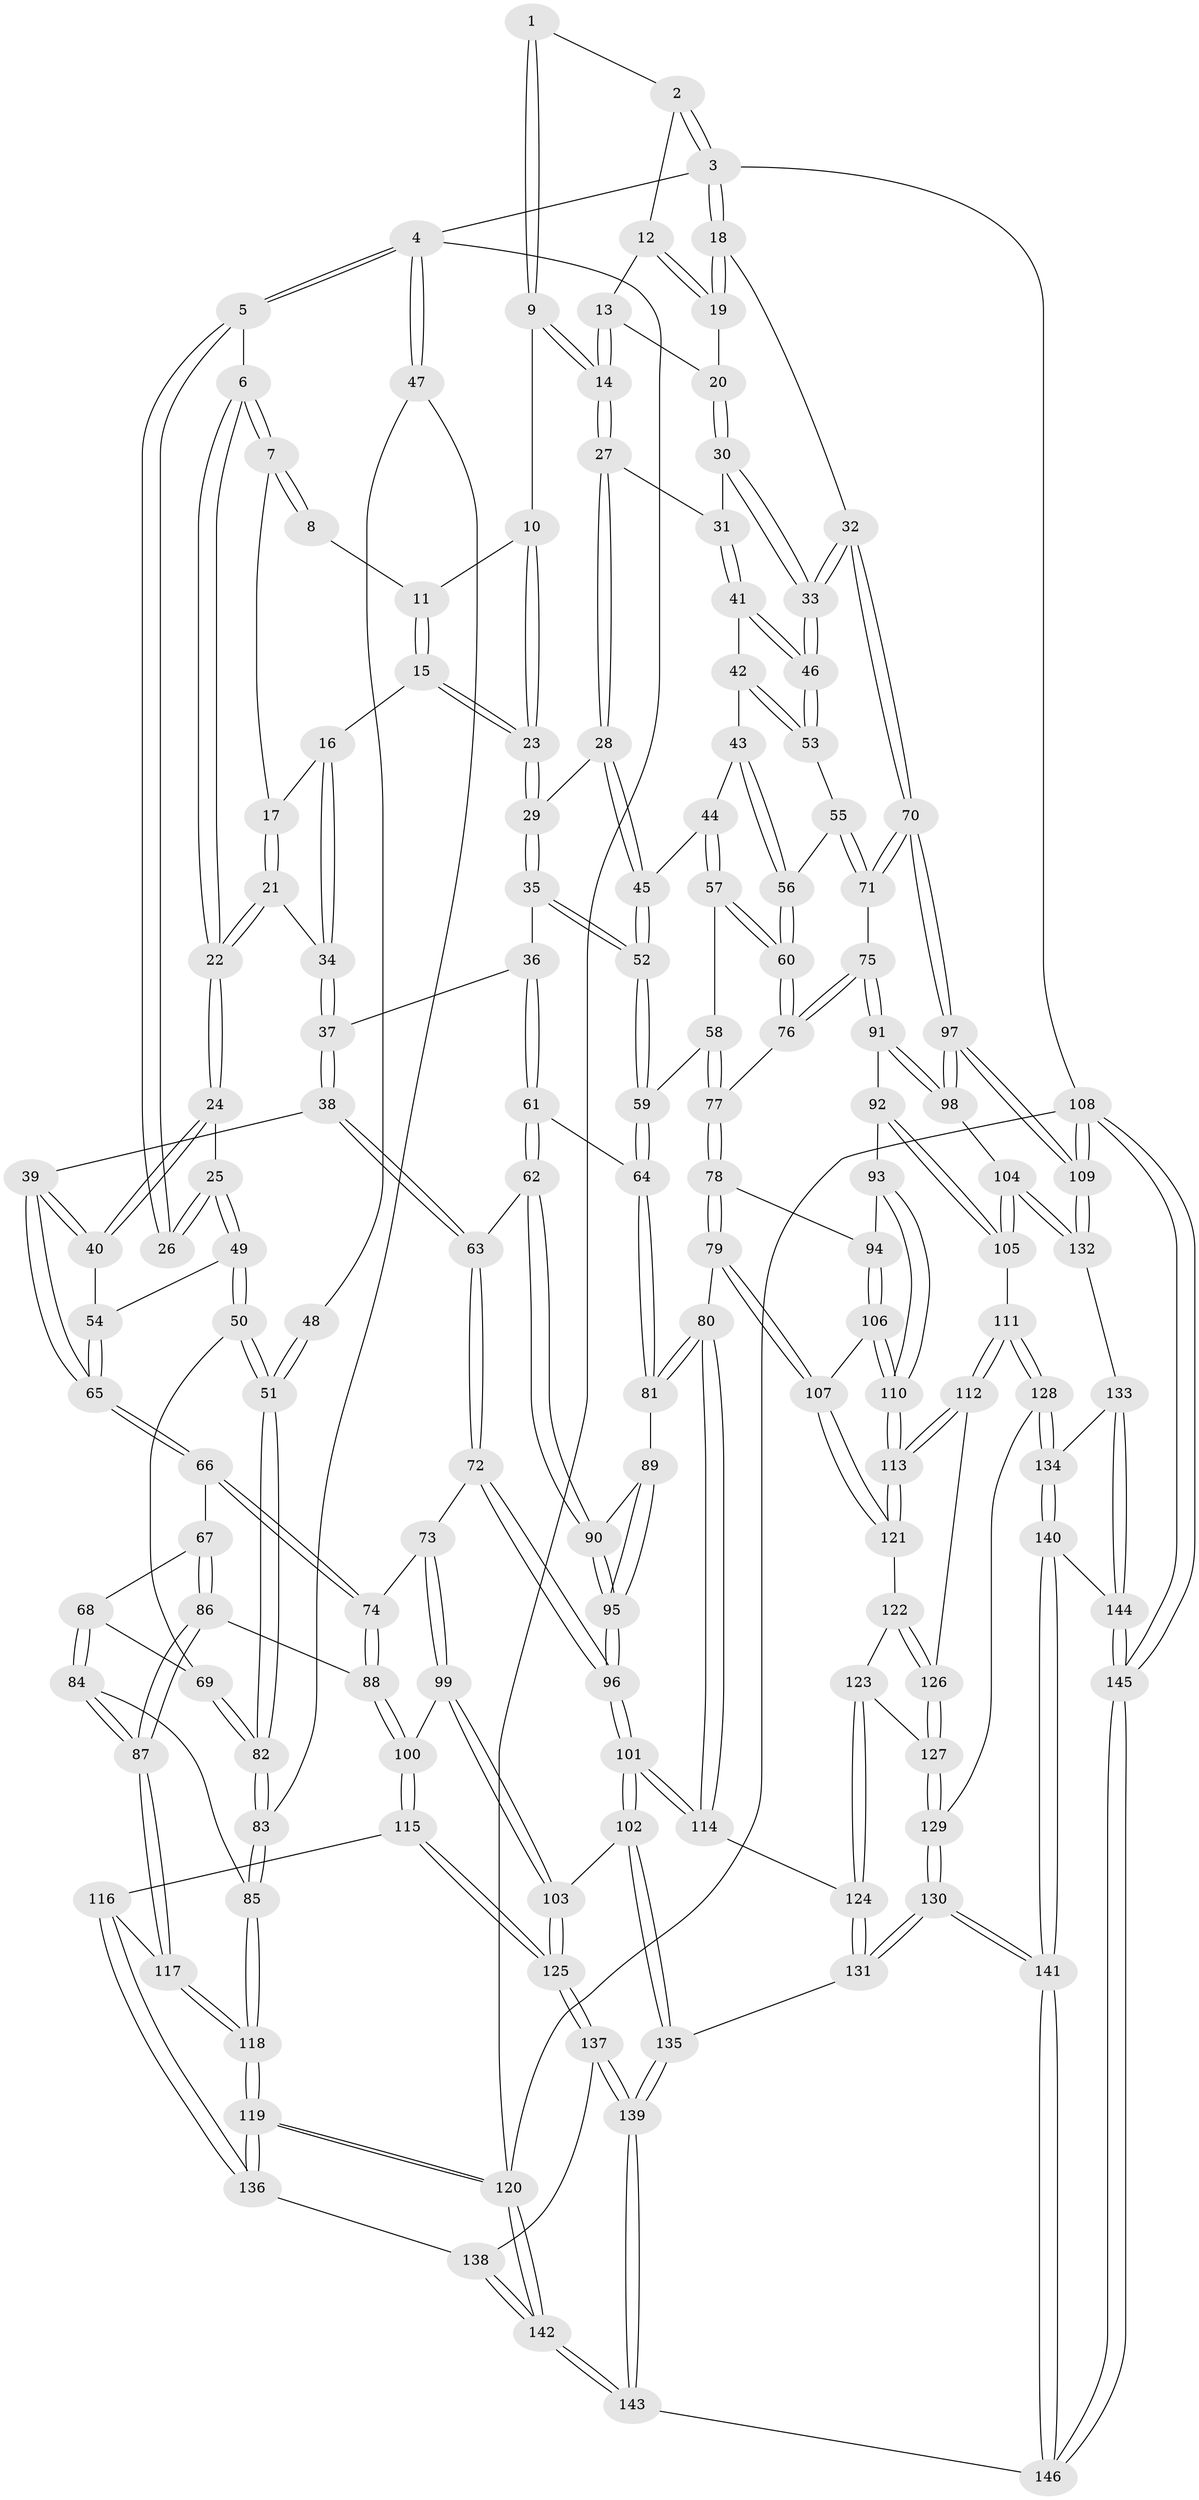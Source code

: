 // coarse degree distribution, {3: 0.0784313725490196, 4: 0.30392156862745096, 2: 0.00980392156862745, 6: 0.1568627450980392, 5: 0.4117647058823529, 7: 0.0196078431372549, 10: 0.00980392156862745, 8: 0.00980392156862745}
// Generated by graph-tools (version 1.1) at 2025/05/03/04/25 22:05:57]
// undirected, 146 vertices, 362 edges
graph export_dot {
graph [start="1"]
  node [color=gray90,style=filled];
  1 [pos="+0.6650696857609237+0"];
  2 [pos="+1+0"];
  3 [pos="+1+0"];
  4 [pos="+0+0"];
  5 [pos="+0.09541168548472963+0"];
  6 [pos="+0.129029036413768+0"];
  7 [pos="+0.1665927268322908+0"];
  8 [pos="+0.44049613174639685+0"];
  9 [pos="+0.6860615817302276+0.06884575229962127"];
  10 [pos="+0.6356247403501255+0.08406461975305728"];
  11 [pos="+0.5123087869596042+0.02218309343676174"];
  12 [pos="+0.879990732735146+0"];
  13 [pos="+0.8527797682339704+0.054622321710064134"];
  14 [pos="+0.7165310181474724+0.09859824740756405"];
  15 [pos="+0.4774647604688727+0.1462742190971583"];
  16 [pos="+0.4569840569296663+0.14571473971560395"];
  17 [pos="+0.3661090537267699+0.05693844866205539"];
  18 [pos="+1+0.17060288675395863"];
  19 [pos="+1+0.13769146872528237"];
  20 [pos="+0.9048219745420064+0.1364207151263885"];
  21 [pos="+0.32448952154035116+0.20339638625307802"];
  22 [pos="+0.26042427203178076+0.22055100797592347"];
  23 [pos="+0.5224714188397173+0.1708578156616541"];
  24 [pos="+0.24969585163333924+0.24500700423253957"];
  25 [pos="+0.14500197130037273+0.25850257986465147"];
  26 [pos="+0.08919571339791346+0.20317847823639001"];
  27 [pos="+0.7234712592030592+0.13447564553105287"];
  28 [pos="+0.6896309462467675+0.2379848121272314"];
  29 [pos="+0.5251864887587867+0.17780316221525813"];
  30 [pos="+0.8552897001557292+0.20697243113375796"];
  31 [pos="+0.8552145808675444+0.20701775780974713"];
  32 [pos="+1+0.32264786938385975"];
  33 [pos="+1+0.31534605484964523"];
  34 [pos="+0.3944575350963955+0.2078175471459934"];
  35 [pos="+0.5244105947756285+0.32037449549509794"];
  36 [pos="+0.4928010309252089+0.3354152184885401"];
  37 [pos="+0.4181179182174929+0.31841023835168175"];
  38 [pos="+0.31203182412004243+0.36442404128660777"];
  39 [pos="+0.301657104983465+0.35993296052561724"];
  40 [pos="+0.2880578744809181+0.3406232490372181"];
  41 [pos="+0.8458553088418747+0.24403234201340943"];
  42 [pos="+0.8364244746508674+0.2725240068453773"];
  43 [pos="+0.7889909024222229+0.2904968626689689"];
  44 [pos="+0.7413686775506502+0.2909100559469116"];
  45 [pos="+0.6911432442216763+0.25817084559138403"];
  46 [pos="+1+0.3184506679455372"];
  47 [pos="+0+0.19176922255436618"];
  48 [pos="+0.08028044666175407+0.2077737925669335"];
  49 [pos="+0.1047588121919304+0.35589950698168893"];
  50 [pos="+0.10258194888877875+0.35681556238215645"];
  51 [pos="+0+0.3755799098739876"];
  52 [pos="+0.5992547062591835+0.3430174870573983"];
  53 [pos="+0.8889876375209902+0.33118280725742466"];
  54 [pos="+0.11748667157447136+0.3623325895553661"];
  55 [pos="+0.858459417008847+0.3881388828581599"];
  56 [pos="+0.8226108912635487+0.41664308529514715"];
  57 [pos="+0.7416030558357821+0.3562927730105621"];
  58 [pos="+0.6462793854196288+0.42433858774285993"];
  59 [pos="+0.6332075672181452+0.41765213803122153"];
  60 [pos="+0.808341858273598+0.43740222725603783"];
  61 [pos="+0.47190083993805354+0.4510199992182275"];
  62 [pos="+0.41171414978961046+0.49043806380829685"];
  63 [pos="+0.35451223790844916+0.466410699348908"];
  64 [pos="+0.5546504763112333+0.4924349955305479"];
  65 [pos="+0.20026443183241+0.44545022341654844"];
  66 [pos="+0.1928940830847799+0.4795274608920479"];
  67 [pos="+0.14353658959435378+0.4895857984767738"];
  68 [pos="+0.11688700978797847+0.48486655911474175"];
  69 [pos="+0.11001965491890592+0.4737285126082626"];
  70 [pos="+1+0.4186633932199525"];
  71 [pos="+0.9894256498605379+0.4503609870425549"];
  72 [pos="+0.2809860433025683+0.5376253628427146"];
  73 [pos="+0.2494720301222976+0.5426564548987769"];
  74 [pos="+0.22770330777289846+0.530307548025065"];
  75 [pos="+0.8532848236855529+0.5042484914564844"];
  76 [pos="+0.80492900282469+0.45382411933926486"];
  77 [pos="+0.7083252405662344+0.48495342218009985"];
  78 [pos="+0.6974577023617231+0.5347787147177926"];
  79 [pos="+0.6517136945466918+0.5831567809955338"];
  80 [pos="+0.5808344759824454+0.5998628465128185"];
  81 [pos="+0.5625244222794734+0.5758327705281925"];
  82 [pos="+0+0.3836017447265285"];
  83 [pos="+0+0.40811059606765987"];
  84 [pos="+0.0789859690777742+0.5150921391235849"];
  85 [pos="+0+0.41705357544488275"];
  86 [pos="+0.12076009827219687+0.6052806280280956"];
  87 [pos="+0.08174727800754056+0.6162436735505267"];
  88 [pos="+0.12366565380772894+0.6053244508458488"];
  89 [pos="+0.5238858366751312+0.5715879475644384"];
  90 [pos="+0.41775694783748796+0.5161432765119021"];
  91 [pos="+0.8579698657008366+0.5527246376488938"];
  92 [pos="+0.848647987661667+0.5645479579039575"];
  93 [pos="+0.8191686388631272+0.5903430271888204"];
  94 [pos="+0.7709091166566071+0.591019665783051"];
  95 [pos="+0.3968027084508736+0.6302201974533078"];
  96 [pos="+0.38559152019938064+0.6548088011124183"];
  97 [pos="+1+0.6178538467927779"];
  98 [pos="+1+0.6483282736274613"];
  99 [pos="+0.234882356734999+0.6457306653003954"];
  100 [pos="+0.20596069304605916+0.6519396331800934"];
  101 [pos="+0.38442245888577997+0.7213735652287412"];
  102 [pos="+0.3835665711360822+0.7236280949551206"];
  103 [pos="+0.3494021840462672+0.7323770428951939"];
  104 [pos="+0.9264857440903874+0.7178284958282485"];
  105 [pos="+0.9009337053363086+0.7133366311487415"];
  106 [pos="+0.7464291003692318+0.6371365813397707"];
  107 [pos="+0.7109398488516406+0.662140258964125"];
  108 [pos="+1+1"];
  109 [pos="+1+1"];
  110 [pos="+0.8200921385044704+0.6771075327394777"];
  111 [pos="+0.8360741026607683+0.7121972314880126"];
  112 [pos="+0.8308330127746532+0.7079158947561255"];
  113 [pos="+0.8270872542869879+0.7015495625945962"];
  114 [pos="+0.5746369615000336+0.6217205980121354"];
  115 [pos="+0.1749377254586213+0.7024637409566865"];
  116 [pos="+0.10119404790690177+0.7542140745244136"];
  117 [pos="+0.03942693440128723+0.6506202728574176"];
  118 [pos="+0+0.6014084301001182"];
  119 [pos="+0+0.9958284534355919"];
  120 [pos="+0+1"];
  121 [pos="+0.7108891708016333+0.6670470664638479"];
  122 [pos="+0.7094595787558241+0.6709718656914648"];
  123 [pos="+0.6714278597745628+0.7023570936860716"];
  124 [pos="+0.608500395658412+0.7349145798382426"];
  125 [pos="+0.29852648841395285+0.7767661607382527"];
  126 [pos="+0.7405592256558629+0.7297107207151198"];
  127 [pos="+0.7286150568548018+0.7571863357513169"];
  128 [pos="+0.7838409031361735+0.8375244974040437"];
  129 [pos="+0.7167053696871976+0.8213551725938314"];
  130 [pos="+0.612239688296302+0.8426122168247152"];
  131 [pos="+0.5885985701329981+0.8275964855689939"];
  132 [pos="+0.9118805008881755+0.8687060798522248"];
  133 [pos="+0.8503713118697127+0.8780097572452275"];
  134 [pos="+0.7936038771777529+0.8479569006700081"];
  135 [pos="+0.4916146516157305+0.8361234098789713"];
  136 [pos="+0.10878175966566486+0.8236168357738569"];
  137 [pos="+0.26450124819926013+0.8171580982166929"];
  138 [pos="+0.1176851787920574+0.829831801409703"];
  139 [pos="+0.3523742319735861+1"];
  140 [pos="+0.7323333470307111+0.9627201825955181"];
  141 [pos="+0.672436950480326+1"];
  142 [pos="+0.20412752956780514+1"];
  143 [pos="+0.34116163213689454+1"];
  144 [pos="+0.8383410286521453+0.9231391649896658"];
  145 [pos="+0.8057634944849791+1"];
  146 [pos="+0.6792250277988444+1"];
  1 -- 2;
  1 -- 9;
  1 -- 9;
  2 -- 3;
  2 -- 3;
  2 -- 12;
  3 -- 4;
  3 -- 18;
  3 -- 18;
  3 -- 108;
  4 -- 5;
  4 -- 5;
  4 -- 47;
  4 -- 47;
  4 -- 120;
  5 -- 6;
  5 -- 26;
  5 -- 26;
  6 -- 7;
  6 -- 7;
  6 -- 22;
  6 -- 22;
  7 -- 8;
  7 -- 8;
  7 -- 17;
  8 -- 11;
  9 -- 10;
  9 -- 14;
  9 -- 14;
  10 -- 11;
  10 -- 23;
  10 -- 23;
  11 -- 15;
  11 -- 15;
  12 -- 13;
  12 -- 19;
  12 -- 19;
  13 -- 14;
  13 -- 14;
  13 -- 20;
  14 -- 27;
  14 -- 27;
  15 -- 16;
  15 -- 23;
  15 -- 23;
  16 -- 17;
  16 -- 34;
  16 -- 34;
  17 -- 21;
  17 -- 21;
  18 -- 19;
  18 -- 19;
  18 -- 32;
  19 -- 20;
  20 -- 30;
  20 -- 30;
  21 -- 22;
  21 -- 22;
  21 -- 34;
  22 -- 24;
  22 -- 24;
  23 -- 29;
  23 -- 29;
  24 -- 25;
  24 -- 40;
  24 -- 40;
  25 -- 26;
  25 -- 26;
  25 -- 49;
  25 -- 49;
  27 -- 28;
  27 -- 28;
  27 -- 31;
  28 -- 29;
  28 -- 45;
  28 -- 45;
  29 -- 35;
  29 -- 35;
  30 -- 31;
  30 -- 33;
  30 -- 33;
  31 -- 41;
  31 -- 41;
  32 -- 33;
  32 -- 33;
  32 -- 70;
  32 -- 70;
  33 -- 46;
  33 -- 46;
  34 -- 37;
  34 -- 37;
  35 -- 36;
  35 -- 52;
  35 -- 52;
  36 -- 37;
  36 -- 61;
  36 -- 61;
  37 -- 38;
  37 -- 38;
  38 -- 39;
  38 -- 63;
  38 -- 63;
  39 -- 40;
  39 -- 40;
  39 -- 65;
  39 -- 65;
  40 -- 54;
  41 -- 42;
  41 -- 46;
  41 -- 46;
  42 -- 43;
  42 -- 53;
  42 -- 53;
  43 -- 44;
  43 -- 56;
  43 -- 56;
  44 -- 45;
  44 -- 57;
  44 -- 57;
  45 -- 52;
  45 -- 52;
  46 -- 53;
  46 -- 53;
  47 -- 48;
  47 -- 83;
  48 -- 51;
  48 -- 51;
  49 -- 50;
  49 -- 50;
  49 -- 54;
  50 -- 51;
  50 -- 51;
  50 -- 69;
  51 -- 82;
  51 -- 82;
  52 -- 59;
  52 -- 59;
  53 -- 55;
  54 -- 65;
  54 -- 65;
  55 -- 56;
  55 -- 71;
  55 -- 71;
  56 -- 60;
  56 -- 60;
  57 -- 58;
  57 -- 60;
  57 -- 60;
  58 -- 59;
  58 -- 77;
  58 -- 77;
  59 -- 64;
  59 -- 64;
  60 -- 76;
  60 -- 76;
  61 -- 62;
  61 -- 62;
  61 -- 64;
  62 -- 63;
  62 -- 90;
  62 -- 90;
  63 -- 72;
  63 -- 72;
  64 -- 81;
  64 -- 81;
  65 -- 66;
  65 -- 66;
  66 -- 67;
  66 -- 74;
  66 -- 74;
  67 -- 68;
  67 -- 86;
  67 -- 86;
  68 -- 69;
  68 -- 84;
  68 -- 84;
  69 -- 82;
  69 -- 82;
  70 -- 71;
  70 -- 71;
  70 -- 97;
  70 -- 97;
  71 -- 75;
  72 -- 73;
  72 -- 96;
  72 -- 96;
  73 -- 74;
  73 -- 99;
  73 -- 99;
  74 -- 88;
  74 -- 88;
  75 -- 76;
  75 -- 76;
  75 -- 91;
  75 -- 91;
  76 -- 77;
  77 -- 78;
  77 -- 78;
  78 -- 79;
  78 -- 79;
  78 -- 94;
  79 -- 80;
  79 -- 107;
  79 -- 107;
  80 -- 81;
  80 -- 81;
  80 -- 114;
  80 -- 114;
  81 -- 89;
  82 -- 83;
  82 -- 83;
  83 -- 85;
  83 -- 85;
  84 -- 85;
  84 -- 87;
  84 -- 87;
  85 -- 118;
  85 -- 118;
  86 -- 87;
  86 -- 87;
  86 -- 88;
  87 -- 117;
  87 -- 117;
  88 -- 100;
  88 -- 100;
  89 -- 90;
  89 -- 95;
  89 -- 95;
  90 -- 95;
  90 -- 95;
  91 -- 92;
  91 -- 98;
  91 -- 98;
  92 -- 93;
  92 -- 105;
  92 -- 105;
  93 -- 94;
  93 -- 110;
  93 -- 110;
  94 -- 106;
  94 -- 106;
  95 -- 96;
  95 -- 96;
  96 -- 101;
  96 -- 101;
  97 -- 98;
  97 -- 98;
  97 -- 109;
  97 -- 109;
  98 -- 104;
  99 -- 100;
  99 -- 103;
  99 -- 103;
  100 -- 115;
  100 -- 115;
  101 -- 102;
  101 -- 102;
  101 -- 114;
  101 -- 114;
  102 -- 103;
  102 -- 135;
  102 -- 135;
  103 -- 125;
  103 -- 125;
  104 -- 105;
  104 -- 105;
  104 -- 132;
  104 -- 132;
  105 -- 111;
  106 -- 107;
  106 -- 110;
  106 -- 110;
  107 -- 121;
  107 -- 121;
  108 -- 109;
  108 -- 109;
  108 -- 145;
  108 -- 145;
  108 -- 120;
  109 -- 132;
  109 -- 132;
  110 -- 113;
  110 -- 113;
  111 -- 112;
  111 -- 112;
  111 -- 128;
  111 -- 128;
  112 -- 113;
  112 -- 113;
  112 -- 126;
  113 -- 121;
  113 -- 121;
  114 -- 124;
  115 -- 116;
  115 -- 125;
  115 -- 125;
  116 -- 117;
  116 -- 136;
  116 -- 136;
  117 -- 118;
  117 -- 118;
  118 -- 119;
  118 -- 119;
  119 -- 120;
  119 -- 120;
  119 -- 136;
  119 -- 136;
  120 -- 142;
  120 -- 142;
  121 -- 122;
  122 -- 123;
  122 -- 126;
  122 -- 126;
  123 -- 124;
  123 -- 124;
  123 -- 127;
  124 -- 131;
  124 -- 131;
  125 -- 137;
  125 -- 137;
  126 -- 127;
  126 -- 127;
  127 -- 129;
  127 -- 129;
  128 -- 129;
  128 -- 134;
  128 -- 134;
  129 -- 130;
  129 -- 130;
  130 -- 131;
  130 -- 131;
  130 -- 141;
  130 -- 141;
  131 -- 135;
  132 -- 133;
  133 -- 134;
  133 -- 144;
  133 -- 144;
  134 -- 140;
  134 -- 140;
  135 -- 139;
  135 -- 139;
  136 -- 138;
  137 -- 138;
  137 -- 139;
  137 -- 139;
  138 -- 142;
  138 -- 142;
  139 -- 143;
  139 -- 143;
  140 -- 141;
  140 -- 141;
  140 -- 144;
  141 -- 146;
  141 -- 146;
  142 -- 143;
  142 -- 143;
  143 -- 146;
  144 -- 145;
  144 -- 145;
  145 -- 146;
  145 -- 146;
}
